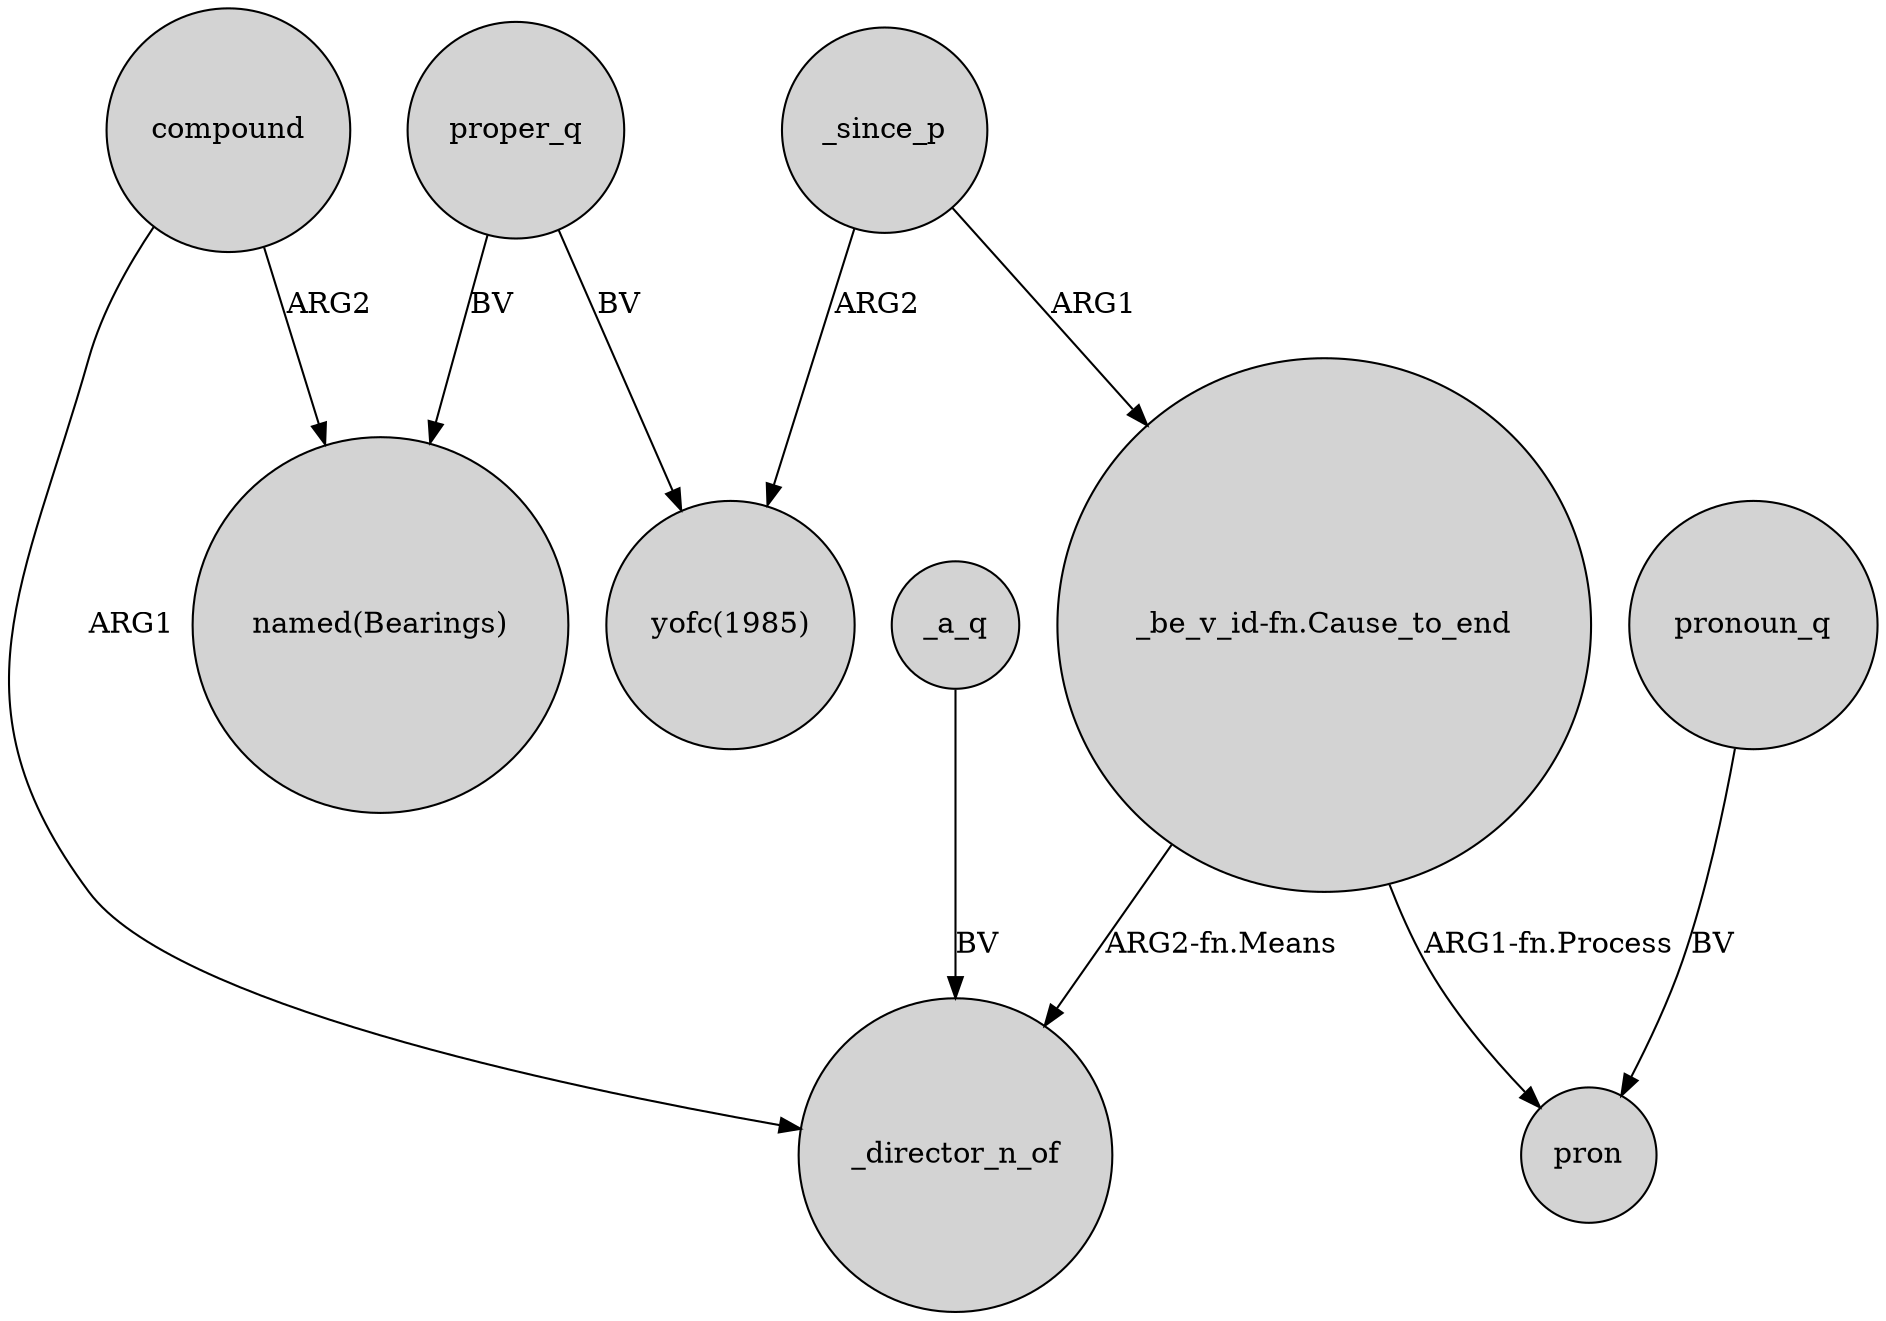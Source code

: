 digraph {
	node [shape=circle style=filled]
	compound -> _director_n_of [label=ARG1]
	compound -> "named(Bearings)" [label=ARG2]
	_a_q -> _director_n_of [label=BV]
	_since_p -> "yofc(1985)" [label=ARG2]
	proper_q -> "yofc(1985)" [label=BV]
	_since_p -> "_be_v_id-fn.Cause_to_end" [label=ARG1]
	"_be_v_id-fn.Cause_to_end" -> _director_n_of [label="ARG2-fn.Means"]
	pronoun_q -> pron [label=BV]
	proper_q -> "named(Bearings)" [label=BV]
	"_be_v_id-fn.Cause_to_end" -> pron [label="ARG1-fn.Process"]
}
